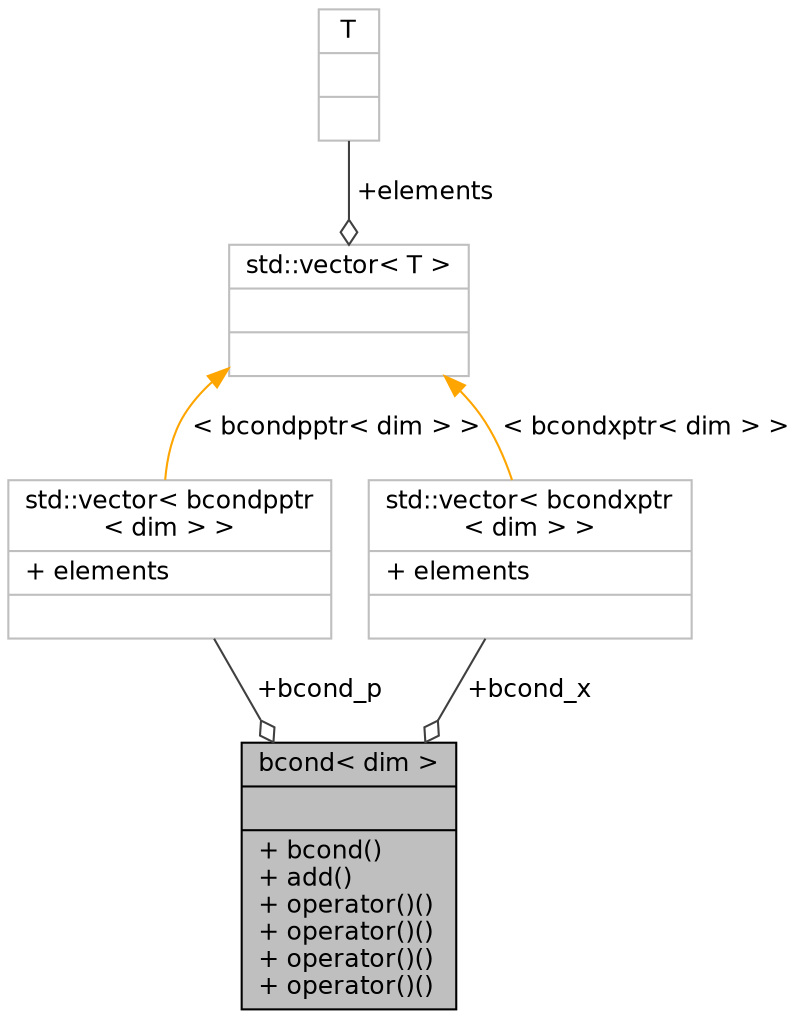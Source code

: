 digraph "bcond&lt; dim &gt;"
{
 // INTERACTIVE_SVG=YES
 // LATEX_PDF_SIZE
  bgcolor="transparent";
  edge [fontname="Helvetica",fontsize="12",labelfontname="Helvetica",labelfontsize="12"];
  node [fontname="Helvetica",fontsize="12",shape=record];
  Node1 [label="{bcond\< dim \>\n||+ bcond()\l+ add()\l+ operator()()\l+ operator()()\l+ operator()()\l+ operator()()\l}",height=0.2,width=0.4,color="black", fillcolor="grey75", style="filled", fontcolor="black",tooltip=" "];
  Node2 -> Node1 [color="grey25",fontsize="12",style="solid",label=" +bcond_p" ,arrowhead="odiamond",fontname="Helvetica"];
  Node2 [label="{std::vector\< bcondpptr\l\< dim \> \>\n|+ elements\l|}",height=0.2,width=0.4,color="grey75",tooltip=" "];
  Node3 -> Node2 [dir="back",color="orange",fontsize="12",style="solid",label=" \< bcondpptr\< dim \> \>" ,fontname="Helvetica"];
  Node3 [label="{std::vector\< T \>\n||}",height=0.2,width=0.4,color="grey75",tooltip="STL class."];
  Node4 -> Node3 [color="grey25",fontsize="12",style="solid",label=" +elements" ,arrowhead="odiamond",fontname="Helvetica"];
  Node4 [label="{T\n||}",height=0.2,width=0.4,color="grey75",tooltip=" "];
  Node5 -> Node1 [color="grey25",fontsize="12",style="solid",label=" +bcond_x" ,arrowhead="odiamond",fontname="Helvetica"];
  Node5 [label="{std::vector\< bcondxptr\l\< dim \> \>\n|+ elements\l|}",height=0.2,width=0.4,color="grey75",tooltip=" "];
  Node3 -> Node5 [dir="back",color="orange",fontsize="12",style="solid",label=" \< bcondxptr\< dim \> \>" ,fontname="Helvetica"];
}
